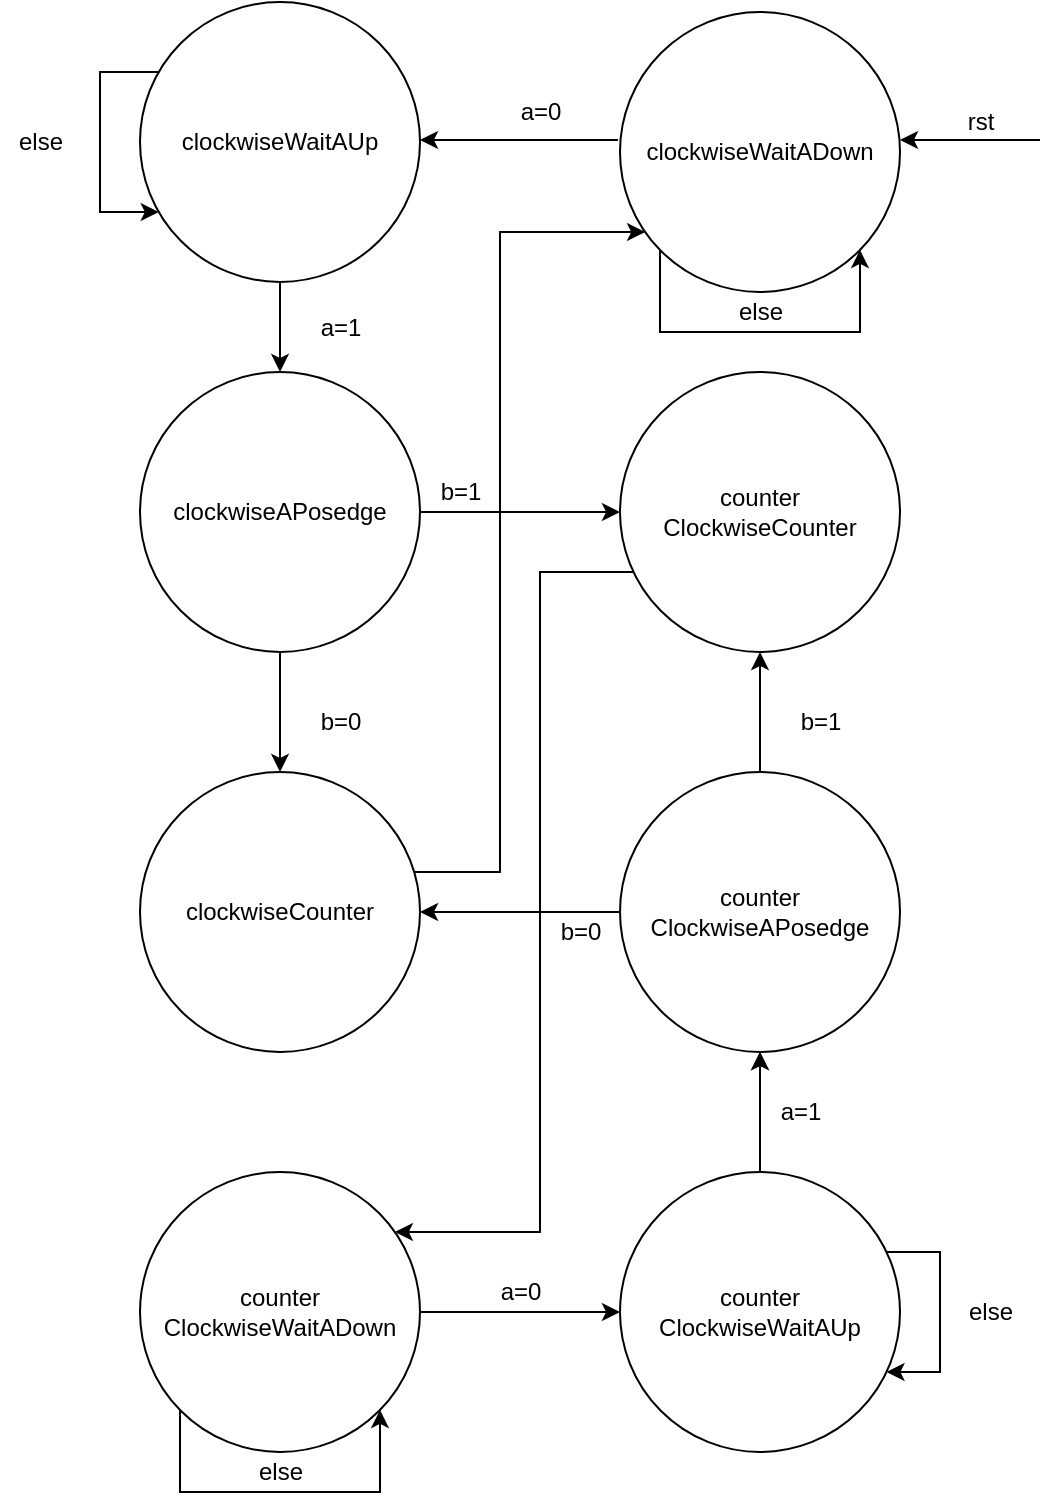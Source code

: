 <mxfile version="12.3.4" type="device" pages="1"><diagram id="ot76c5iB6RpyFyehLSJm" name="Page-1"><mxGraphModel dx="1422" dy="791" grid="1" gridSize="10" guides="1" tooltips="1" connect="1" arrows="1" fold="1" page="1" pageScale="1" pageWidth="546" pageHeight="869" math="0" shadow="0"><root><mxCell id="0"/><mxCell id="1" parent="0"/><mxCell id="L9hyf5ppEQfW3-LAlYwg-12" style="edgeStyle=orthogonalEdgeStyle;rounded=0;orthogonalLoop=1;jettySize=auto;html=1;exitX=0.457;exitY=1.007;exitDx=0;exitDy=0;exitPerimeter=0;" edge="1" parent="1" source="L9hyf5ppEQfW3-LAlYwg-1" target="L9hyf5ppEQfW3-LAlYwg-2"><mxGeometry relative="1" as="geometry"><Array as="points"><mxPoint x="220" y="99"/><mxPoint x="220" y="99"/></Array></mxGeometry></mxCell><mxCell id="L9hyf5ppEQfW3-LAlYwg-1" value="&lt;div&gt;clockwiseWaitADown&lt;/div&gt;" style="ellipse;whiteSpace=wrap;html=1;aspect=fixed;direction=south;" vertex="1" parent="1"><mxGeometry x="320" y="35" width="140" height="140" as="geometry"/></mxCell><mxCell id="L9hyf5ppEQfW3-LAlYwg-17" style="edgeStyle=orthogonalEdgeStyle;rounded=0;orthogonalLoop=1;jettySize=auto;html=1;" edge="1" parent="1" source="L9hyf5ppEQfW3-LAlYwg-2" target="L9hyf5ppEQfW3-LAlYwg-3"><mxGeometry relative="1" as="geometry"/></mxCell><mxCell id="L9hyf5ppEQfW3-LAlYwg-2" value="&lt;div&gt;clockwiseWaitAUp&lt;/div&gt;" style="ellipse;whiteSpace=wrap;html=1;aspect=fixed;" vertex="1" parent="1"><mxGeometry x="80" y="30" width="140" height="140" as="geometry"/></mxCell><mxCell id="L9hyf5ppEQfW3-LAlYwg-22" style="edgeStyle=orthogonalEdgeStyle;rounded=0;orthogonalLoop=1;jettySize=auto;html=1;" edge="1" parent="1" source="L9hyf5ppEQfW3-LAlYwg-3" target="L9hyf5ppEQfW3-LAlYwg-4"><mxGeometry relative="1" as="geometry"/></mxCell><mxCell id="L9hyf5ppEQfW3-LAlYwg-25" style="edgeStyle=orthogonalEdgeStyle;rounded=0;orthogonalLoop=1;jettySize=auto;html=1;" edge="1" parent="1" source="L9hyf5ppEQfW3-LAlYwg-3" target="L9hyf5ppEQfW3-LAlYwg-8"><mxGeometry relative="1" as="geometry"/></mxCell><mxCell id="L9hyf5ppEQfW3-LAlYwg-3" value="&lt;div&gt;clockwiseAPosedge&lt;/div&gt;" style="ellipse;whiteSpace=wrap;html=1;aspect=fixed;" vertex="1" parent="1"><mxGeometry x="80" y="215" width="140" height="140" as="geometry"/></mxCell><mxCell id="L9hyf5ppEQfW3-LAlYwg-24" style="edgeStyle=orthogonalEdgeStyle;rounded=0;orthogonalLoop=1;jettySize=auto;html=1;" edge="1" parent="1" source="L9hyf5ppEQfW3-LAlYwg-4" target="L9hyf5ppEQfW3-LAlYwg-1"><mxGeometry relative="1" as="geometry"><Array as="points"><mxPoint x="260" y="465"/><mxPoint x="260" y="145"/></Array></mxGeometry></mxCell><mxCell id="L9hyf5ppEQfW3-LAlYwg-4" value="&lt;div&gt;clockwiseCounter&lt;/div&gt;" style="ellipse;whiteSpace=wrap;html=1;aspect=fixed;" vertex="1" parent="1"><mxGeometry x="80" y="415" width="140" height="140" as="geometry"/></mxCell><mxCell id="L9hyf5ppEQfW3-LAlYwg-33" style="edgeStyle=orthogonalEdgeStyle;rounded=0;orthogonalLoop=1;jettySize=auto;html=1;entryX=0;entryY=0.5;entryDx=0;entryDy=0;" edge="1" parent="1" source="L9hyf5ppEQfW3-LAlYwg-5" target="L9hyf5ppEQfW3-LAlYwg-6"><mxGeometry relative="1" as="geometry"/></mxCell><mxCell id="L9hyf5ppEQfW3-LAlYwg-5" value="&lt;div&gt;counter&lt;/div&gt;&lt;div&gt;ClockwiseWaitADown&lt;/div&gt;" style="ellipse;whiteSpace=wrap;html=1;aspect=fixed;" vertex="1" parent="1"><mxGeometry x="80" y="615" width="140" height="140" as="geometry"/></mxCell><mxCell id="L9hyf5ppEQfW3-LAlYwg-34" style="edgeStyle=orthogonalEdgeStyle;rounded=0;orthogonalLoop=1;jettySize=auto;html=1;" edge="1" parent="1" source="L9hyf5ppEQfW3-LAlYwg-6" target="L9hyf5ppEQfW3-LAlYwg-7"><mxGeometry relative="1" as="geometry"/></mxCell><mxCell id="L9hyf5ppEQfW3-LAlYwg-42" value="" style="edgeStyle=orthogonalEdgeStyle;rounded=0;orthogonalLoop=1;jettySize=auto;html=1;" edge="1" parent="1" source="L9hyf5ppEQfW3-LAlYwg-6" target="L9hyf5ppEQfW3-LAlYwg-7"><mxGeometry relative="1" as="geometry"/></mxCell><mxCell id="L9hyf5ppEQfW3-LAlYwg-6" value="&lt;div&gt;counter&lt;/div&gt;&lt;div&gt;ClockwiseWaitAUp&lt;/div&gt;" style="ellipse;whiteSpace=wrap;html=1;aspect=fixed;" vertex="1" parent="1"><mxGeometry x="320" y="615" width="140" height="140" as="geometry"/></mxCell><mxCell id="L9hyf5ppEQfW3-LAlYwg-28" style="edgeStyle=orthogonalEdgeStyle;rounded=0;orthogonalLoop=1;jettySize=auto;html=1;" edge="1" parent="1" source="L9hyf5ppEQfW3-LAlYwg-7" target="L9hyf5ppEQfW3-LAlYwg-4"><mxGeometry relative="1" as="geometry"/></mxCell><mxCell id="L9hyf5ppEQfW3-LAlYwg-29" style="edgeStyle=orthogonalEdgeStyle;rounded=0;orthogonalLoop=1;jettySize=auto;html=1;" edge="1" parent="1" source="L9hyf5ppEQfW3-LAlYwg-7" target="L9hyf5ppEQfW3-LAlYwg-8"><mxGeometry relative="1" as="geometry"/></mxCell><mxCell id="L9hyf5ppEQfW3-LAlYwg-7" value="&lt;div&gt;counter&lt;/div&gt;&lt;div&gt;ClockwiseAPosedge&lt;/div&gt;" style="ellipse;whiteSpace=wrap;html=1;aspect=fixed;" vertex="1" parent="1"><mxGeometry x="320" y="415" width="140" height="140" as="geometry"/></mxCell><mxCell id="L9hyf5ppEQfW3-LAlYwg-27" style="edgeStyle=orthogonalEdgeStyle;rounded=0;orthogonalLoop=1;jettySize=auto;html=1;" edge="1" parent="1" source="L9hyf5ppEQfW3-LAlYwg-8" target="L9hyf5ppEQfW3-LAlYwg-5"><mxGeometry relative="1" as="geometry"><Array as="points"><mxPoint x="280" y="315"/><mxPoint x="280" y="645"/></Array></mxGeometry></mxCell><mxCell id="L9hyf5ppEQfW3-LAlYwg-8" value="counter&lt;div&gt;ClockwiseCounter&lt;/div&gt;" style="ellipse;whiteSpace=wrap;html=1;aspect=fixed;" vertex="1" parent="1"><mxGeometry x="320" y="215" width="140" height="140" as="geometry"/></mxCell><mxCell id="L9hyf5ppEQfW3-LAlYwg-13" value="&lt;div&gt;rst&lt;/div&gt;" style="text;html=1;align=center;verticalAlign=middle;resizable=0;points=[];;autosize=1;" vertex="1" parent="1"><mxGeometry x="485" y="80" width="30" height="20" as="geometry"/></mxCell><mxCell id="L9hyf5ppEQfW3-LAlYwg-14" style="edgeStyle=orthogonalEdgeStyle;rounded=0;orthogonalLoop=1;jettySize=auto;html=1;" edge="1" parent="1" source="L9hyf5ppEQfW3-LAlYwg-1" target="L9hyf5ppEQfW3-LAlYwg-1"><mxGeometry relative="1" as="geometry"><Array as="points"><mxPoint x="340" y="195"/></Array></mxGeometry></mxCell><mxCell id="L9hyf5ppEQfW3-LAlYwg-15" value="a=0" style="text;html=1;align=center;verticalAlign=middle;resizable=0;points=[];;autosize=1;" vertex="1" parent="1"><mxGeometry x="260" y="75" width="40" height="20" as="geometry"/></mxCell><mxCell id="L9hyf5ppEQfW3-LAlYwg-16" value="else" style="text;html=1;align=center;verticalAlign=middle;resizable=0;points=[];;autosize=1;" vertex="1" parent="1"><mxGeometry x="370" y="175" width="40" height="20" as="geometry"/></mxCell><mxCell id="L9hyf5ppEQfW3-LAlYwg-18" value="a=1" style="text;html=1;align=center;verticalAlign=middle;resizable=0;points=[];;autosize=1;" vertex="1" parent="1"><mxGeometry x="160" y="182.5" width="40" height="20" as="geometry"/></mxCell><mxCell id="L9hyf5ppEQfW3-LAlYwg-19" style="edgeStyle=orthogonalEdgeStyle;rounded=0;orthogonalLoop=1;jettySize=auto;html=1;" edge="1" parent="1" source="L9hyf5ppEQfW3-LAlYwg-2" target="L9hyf5ppEQfW3-LAlYwg-2"><mxGeometry relative="1" as="geometry"><Array as="points"><mxPoint x="60" y="65"/></Array></mxGeometry></mxCell><mxCell id="L9hyf5ppEQfW3-LAlYwg-20" value="else" style="text;html=1;align=center;verticalAlign=middle;resizable=0;points=[];;autosize=1;" vertex="1" parent="1"><mxGeometry x="10" y="90" width="40" height="20" as="geometry"/></mxCell><mxCell id="L9hyf5ppEQfW3-LAlYwg-21" value="" style="endArrow=classic;html=1;" edge="1" parent="1"><mxGeometry width="50" height="50" relative="1" as="geometry"><mxPoint x="530" y="99" as="sourcePoint"/><mxPoint x="460" y="99" as="targetPoint"/><Array as="points"><mxPoint x="520" y="99"/></Array></mxGeometry></mxCell><mxCell id="L9hyf5ppEQfW3-LAlYwg-23" value="b=0" style="text;html=1;align=center;verticalAlign=middle;resizable=0;points=[];;autosize=1;" vertex="1" parent="1"><mxGeometry x="160" y="380" width="40" height="20" as="geometry"/></mxCell><mxCell id="L9hyf5ppEQfW3-LAlYwg-26" value="b=1" style="text;html=1;align=center;verticalAlign=middle;resizable=0;points=[];;autosize=1;" vertex="1" parent="1"><mxGeometry x="220" y="265" width="40" height="20" as="geometry"/></mxCell><mxCell id="L9hyf5ppEQfW3-LAlYwg-30" value="b=1" style="text;html=1;align=center;verticalAlign=middle;resizable=0;points=[];;autosize=1;" vertex="1" parent="1"><mxGeometry x="400" y="380" width="40" height="20" as="geometry"/></mxCell><mxCell id="L9hyf5ppEQfW3-LAlYwg-31" value="b=0" style="text;html=1;align=center;verticalAlign=middle;resizable=0;points=[];;autosize=1;" vertex="1" parent="1"><mxGeometry x="280" y="485" width="40" height="20" as="geometry"/></mxCell><mxCell id="L9hyf5ppEQfW3-LAlYwg-35" value="a=0" style="text;html=1;align=center;verticalAlign=middle;resizable=0;points=[];;autosize=1;" vertex="1" parent="1"><mxGeometry x="250" y="665" width="40" height="20" as="geometry"/></mxCell><mxCell id="L9hyf5ppEQfW3-LAlYwg-43" value="a=1" style="text;html=1;align=center;verticalAlign=middle;resizable=0;points=[];;autosize=1;" vertex="1" parent="1"><mxGeometry x="390" y="575" width="40" height="20" as="geometry"/></mxCell><mxCell id="L9hyf5ppEQfW3-LAlYwg-46" style="edgeStyle=orthogonalEdgeStyle;rounded=0;orthogonalLoop=1;jettySize=auto;html=1;" edge="1" parent="1" source="L9hyf5ppEQfW3-LAlYwg-6" target="L9hyf5ppEQfW3-LAlYwg-6"><mxGeometry relative="1" as="geometry"><Array as="points"><mxPoint x="480" y="655"/></Array></mxGeometry></mxCell><mxCell id="L9hyf5ppEQfW3-LAlYwg-47" value="else" style="text;html=1;align=center;verticalAlign=middle;resizable=0;points=[];;autosize=1;" vertex="1" parent="1"><mxGeometry x="485" y="675" width="40" height="20" as="geometry"/></mxCell><mxCell id="L9hyf5ppEQfW3-LAlYwg-48" style="edgeStyle=orthogonalEdgeStyle;rounded=0;orthogonalLoop=1;jettySize=auto;html=1;" edge="1" parent="1" source="L9hyf5ppEQfW3-LAlYwg-5" target="L9hyf5ppEQfW3-LAlYwg-5"><mxGeometry relative="1" as="geometry"><Array as="points"><mxPoint x="200" y="775"/></Array></mxGeometry></mxCell><mxCell id="L9hyf5ppEQfW3-LAlYwg-49" value="else" style="text;html=1;align=center;verticalAlign=middle;resizable=0;points=[];;autosize=1;" vertex="1" parent="1"><mxGeometry x="130" y="755" width="40" height="20" as="geometry"/></mxCell></root></mxGraphModel></diagram></mxfile>